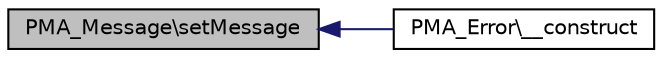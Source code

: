 digraph G
{
  edge [fontname="Helvetica",fontsize="10",labelfontname="Helvetica",labelfontsize="10"];
  node [fontname="Helvetica",fontsize="10",shape=record];
  rankdir="LR";
  Node1 [label="PMA_Message\\setMessage",height=0.2,width=0.4,color="black", fillcolor="grey75", style="filled" fontcolor="black"];
  Node1 -> Node2 [dir="back",color="midnightblue",fontsize="10",style="solid",fontname="Helvetica"];
  Node2 [label="PMA_Error\\__construct",height=0.2,width=0.4,color="black", fillcolor="white", style="filled",URL="$classPMA__Error.html#a15c7f78b17b9e8f597b4fdd566747130",tooltip="Constructor."];
}
